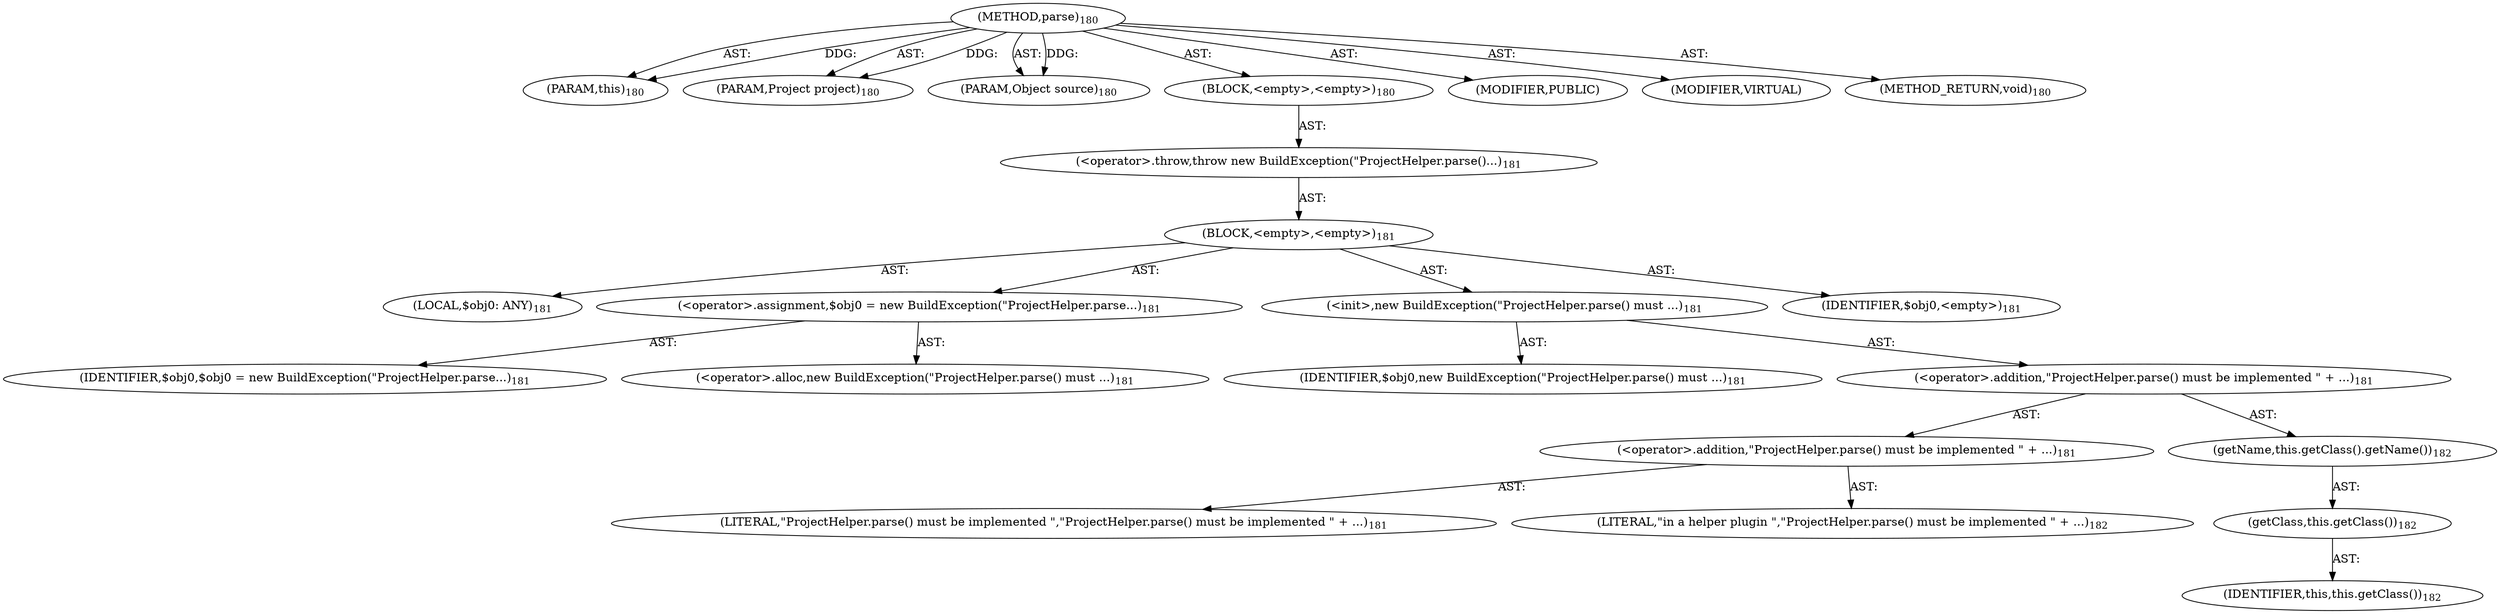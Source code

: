 digraph "parse" {  
"111669149699" [label = <(METHOD,parse)<SUB>180</SUB>> ]
"115964116992" [label = <(PARAM,this)<SUB>180</SUB>> ]
"115964116997" [label = <(PARAM,Project project)<SUB>180</SUB>> ]
"115964116998" [label = <(PARAM,Object source)<SUB>180</SUB>> ]
"25769803779" [label = <(BLOCK,&lt;empty&gt;,&lt;empty&gt;)<SUB>180</SUB>> ]
"30064771082" [label = <(&lt;operator&gt;.throw,throw new BuildException(&quot;ProjectHelper.parse()...)<SUB>181</SUB>> ]
"25769803780" [label = <(BLOCK,&lt;empty&gt;,&lt;empty&gt;)<SUB>181</SUB>> ]
"94489280513" [label = <(LOCAL,$obj0: ANY)<SUB>181</SUB>> ]
"30064771083" [label = <(&lt;operator&gt;.assignment,$obj0 = new BuildException(&quot;ProjectHelper.parse...)<SUB>181</SUB>> ]
"68719476747" [label = <(IDENTIFIER,$obj0,$obj0 = new BuildException(&quot;ProjectHelper.parse...)<SUB>181</SUB>> ]
"30064771084" [label = <(&lt;operator&gt;.alloc,new BuildException(&quot;ProjectHelper.parse() must ...)<SUB>181</SUB>> ]
"30064771085" [label = <(&lt;init&gt;,new BuildException(&quot;ProjectHelper.parse() must ...)<SUB>181</SUB>> ]
"68719476748" [label = <(IDENTIFIER,$obj0,new BuildException(&quot;ProjectHelper.parse() must ...)<SUB>181</SUB>> ]
"30064771086" [label = <(&lt;operator&gt;.addition,&quot;ProjectHelper.parse() must be implemented &quot; + ...)<SUB>181</SUB>> ]
"30064771087" [label = <(&lt;operator&gt;.addition,&quot;ProjectHelper.parse() must be implemented &quot; + ...)<SUB>181</SUB>> ]
"90194313217" [label = <(LITERAL,&quot;ProjectHelper.parse() must be implemented &quot;,&quot;ProjectHelper.parse() must be implemented &quot; + ...)<SUB>181</SUB>> ]
"90194313218" [label = <(LITERAL,&quot;in a helper plugin &quot;,&quot;ProjectHelper.parse() must be implemented &quot; + ...)<SUB>182</SUB>> ]
"30064771088" [label = <(getName,this.getClass().getName())<SUB>182</SUB>> ]
"30064771089" [label = <(getClass,this.getClass())<SUB>182</SUB>> ]
"68719476736" [label = <(IDENTIFIER,this,this.getClass())<SUB>182</SUB>> ]
"68719476749" [label = <(IDENTIFIER,$obj0,&lt;empty&gt;)<SUB>181</SUB>> ]
"133143986193" [label = <(MODIFIER,PUBLIC)> ]
"133143986194" [label = <(MODIFIER,VIRTUAL)> ]
"128849018883" [label = <(METHOD_RETURN,void)<SUB>180</SUB>> ]
  "111669149699" -> "115964116992"  [ label = "AST: "] 
  "111669149699" -> "115964116997"  [ label = "AST: "] 
  "111669149699" -> "115964116998"  [ label = "AST: "] 
  "111669149699" -> "25769803779"  [ label = "AST: "] 
  "111669149699" -> "133143986193"  [ label = "AST: "] 
  "111669149699" -> "133143986194"  [ label = "AST: "] 
  "111669149699" -> "128849018883"  [ label = "AST: "] 
  "25769803779" -> "30064771082"  [ label = "AST: "] 
  "30064771082" -> "25769803780"  [ label = "AST: "] 
  "25769803780" -> "94489280513"  [ label = "AST: "] 
  "25769803780" -> "30064771083"  [ label = "AST: "] 
  "25769803780" -> "30064771085"  [ label = "AST: "] 
  "25769803780" -> "68719476749"  [ label = "AST: "] 
  "30064771083" -> "68719476747"  [ label = "AST: "] 
  "30064771083" -> "30064771084"  [ label = "AST: "] 
  "30064771085" -> "68719476748"  [ label = "AST: "] 
  "30064771085" -> "30064771086"  [ label = "AST: "] 
  "30064771086" -> "30064771087"  [ label = "AST: "] 
  "30064771086" -> "30064771088"  [ label = "AST: "] 
  "30064771087" -> "90194313217"  [ label = "AST: "] 
  "30064771087" -> "90194313218"  [ label = "AST: "] 
  "30064771088" -> "30064771089"  [ label = "AST: "] 
  "30064771089" -> "68719476736"  [ label = "AST: "] 
  "111669149699" -> "115964116992"  [ label = "DDG: "] 
  "111669149699" -> "115964116997"  [ label = "DDG: "] 
  "111669149699" -> "115964116998"  [ label = "DDG: "] 
}
